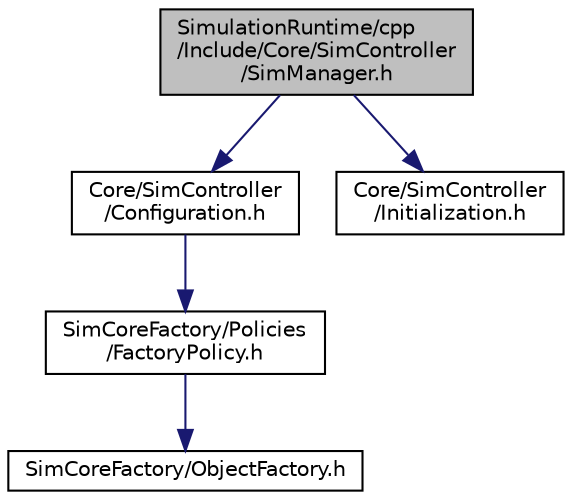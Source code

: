digraph "SimulationRuntime/cpp/Include/Core/SimController/SimManager.h"
{
  edge [fontname="Helvetica",fontsize="10",labelfontname="Helvetica",labelfontsize="10"];
  node [fontname="Helvetica",fontsize="10",shape=record];
  Node0 [label="SimulationRuntime/cpp\l/Include/Core/SimController\l/SimManager.h",height=0.2,width=0.4,color="black", fillcolor="grey75", style="filled", fontcolor="black"];
  Node0 -> Node1 [color="midnightblue",fontsize="10",style="solid",fontname="Helvetica"];
  Node1 [label="Core/SimController\l/Configuration.h",height=0.2,width=0.4,color="black", fillcolor="white", style="filled",URL="$d2/dfb/_configuration_8h.html"];
  Node1 -> Node2 [color="midnightblue",fontsize="10",style="solid",fontname="Helvetica"];
  Node2 [label="SimCoreFactory/Policies\l/FactoryPolicy.h",height=0.2,width=0.4,color="black", fillcolor="white", style="filled",URL="$de/d73/_sim_core_factory_2_policies_2_factory_policy_8h.html"];
  Node2 -> Node3 [color="midnightblue",fontsize="10",style="solid",fontname="Helvetica"];
  Node3 [label="SimCoreFactory/ObjectFactory.h",height=0.2,width=0.4,color="black", fillcolor="white", style="filled",URL="$d8/dbe/_object_factory_8h.html"];
  Node0 -> Node4 [color="midnightblue",fontsize="10",style="solid",fontname="Helvetica"];
  Node4 [label="Core/SimController\l/Initialization.h",height=0.2,width=0.4,color="black", fillcolor="white", style="filled",URL="$db/dbe/_simulation_runtime_2cpp_2_include_2_core_2_sim_controller_2initialization_8h.html"];
}
